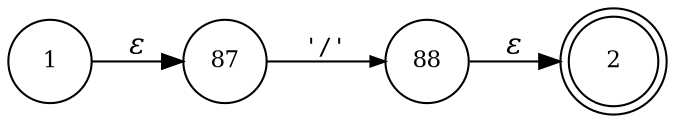 digraph ATN {
rankdir=LR;
s2[fontsize=11, label="2", shape=doublecircle, fixedsize=true, width=.6];
s1[fontsize=11,label="1", shape=circle, fixedsize=true, width=.55, peripheries=1];
s87[fontsize=11,label="87", shape=circle, fixedsize=true, width=.55, peripheries=1];
s88[fontsize=11,label="88", shape=circle, fixedsize=true, width=.55, peripheries=1];
s1 -> s87 [fontname="Times-Italic", label="&epsilon;"];
s87 -> s88 [fontsize=11, fontname="Courier", arrowsize=.7, label = "'/'", arrowhead = normal];
s88 -> s2 [fontname="Times-Italic", label="&epsilon;"];
}